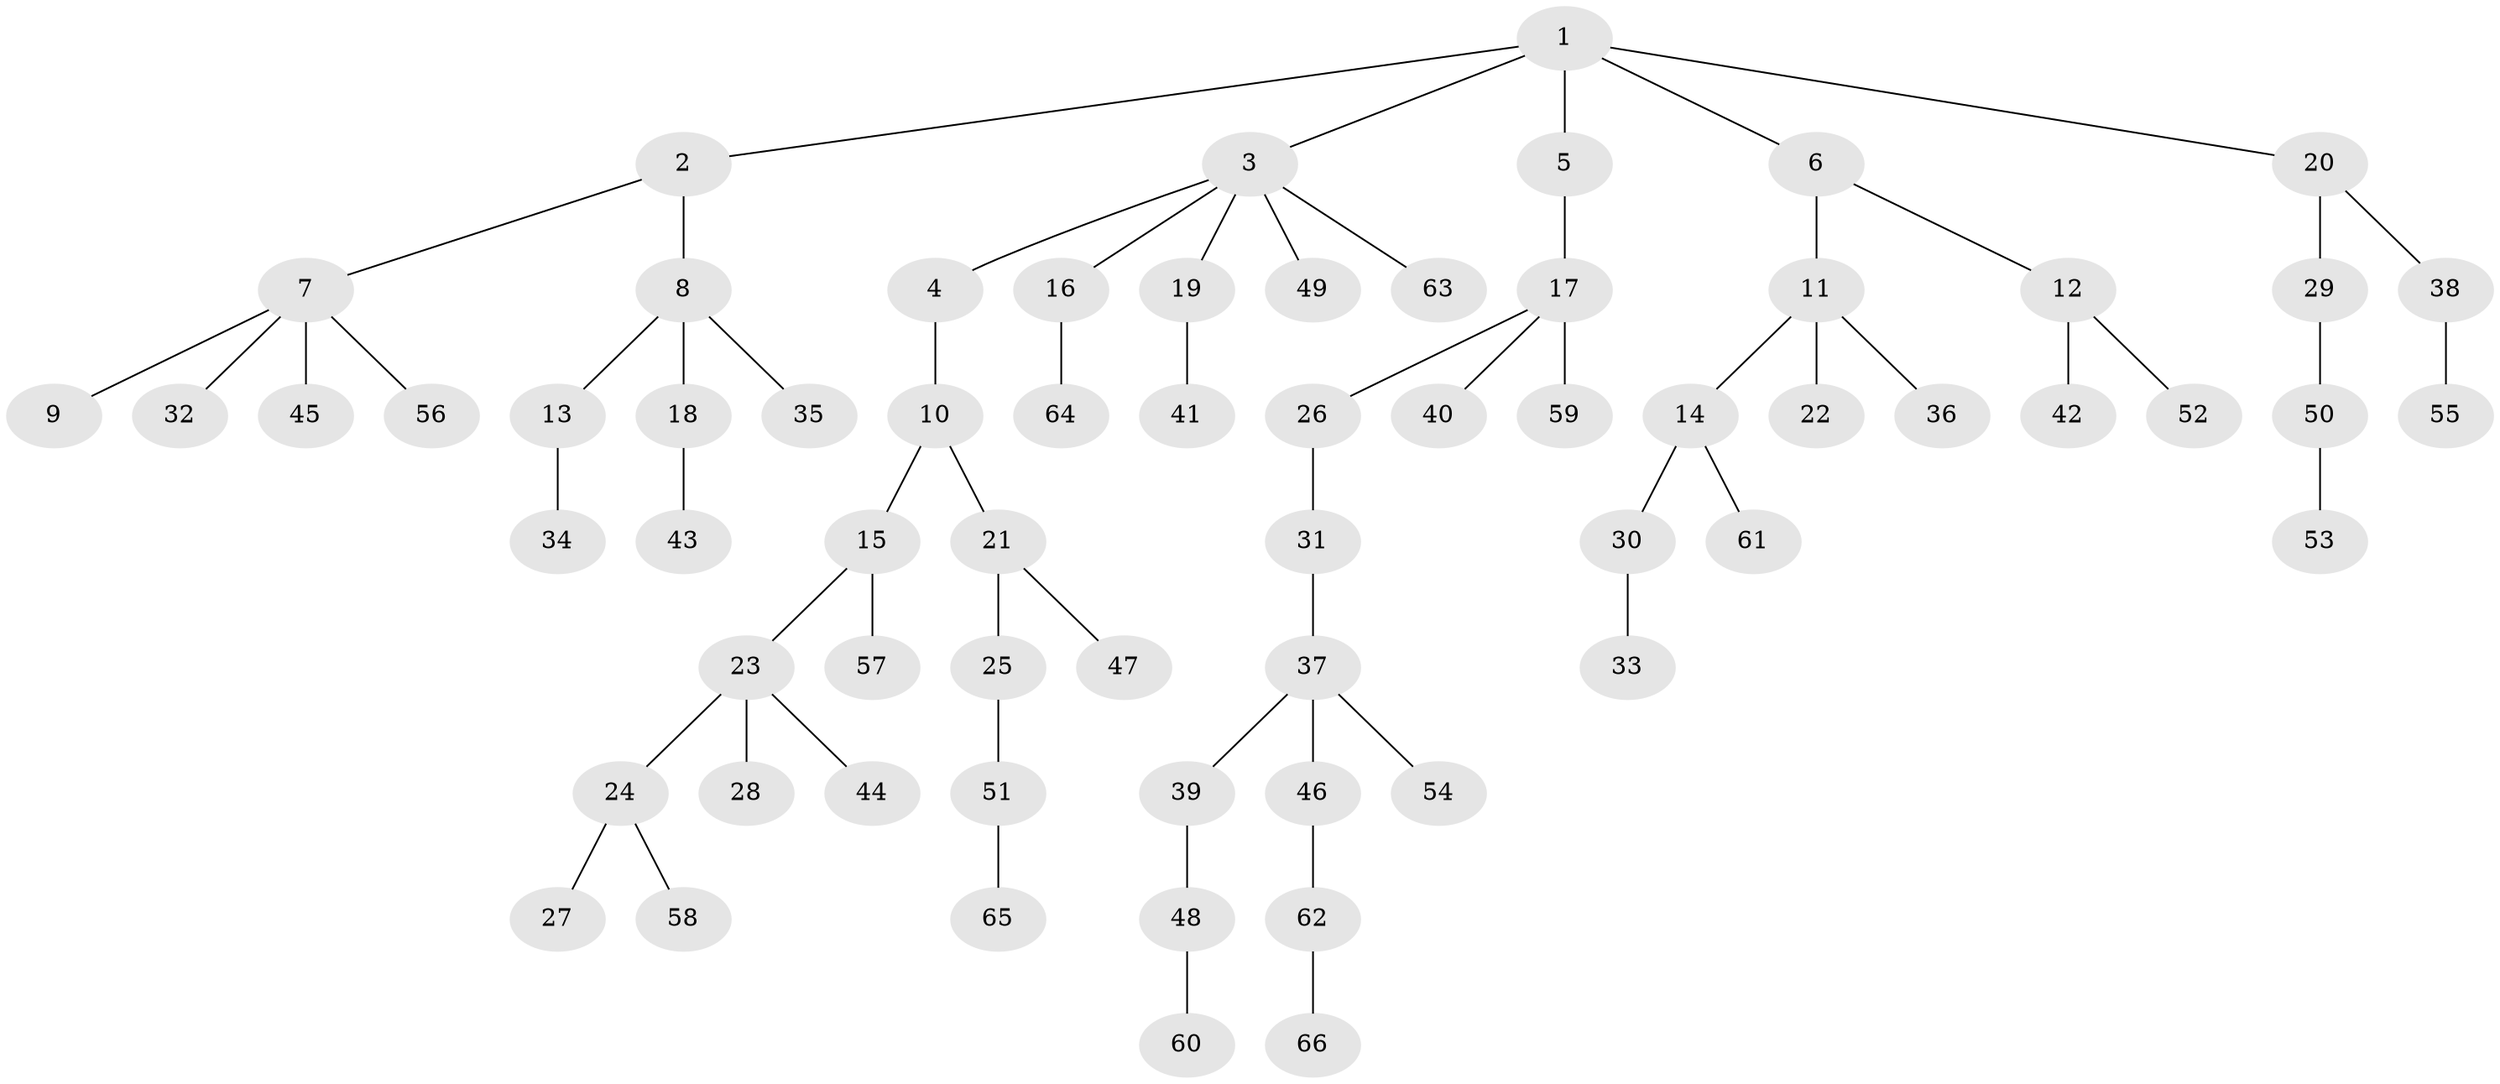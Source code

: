 // Generated by graph-tools (version 1.1) at 2025/26/03/09/25 03:26:24]
// undirected, 66 vertices, 65 edges
graph export_dot {
graph [start="1"]
  node [color=gray90,style=filled];
  1;
  2;
  3;
  4;
  5;
  6;
  7;
  8;
  9;
  10;
  11;
  12;
  13;
  14;
  15;
  16;
  17;
  18;
  19;
  20;
  21;
  22;
  23;
  24;
  25;
  26;
  27;
  28;
  29;
  30;
  31;
  32;
  33;
  34;
  35;
  36;
  37;
  38;
  39;
  40;
  41;
  42;
  43;
  44;
  45;
  46;
  47;
  48;
  49;
  50;
  51;
  52;
  53;
  54;
  55;
  56;
  57;
  58;
  59;
  60;
  61;
  62;
  63;
  64;
  65;
  66;
  1 -- 2;
  1 -- 3;
  1 -- 5;
  1 -- 6;
  1 -- 20;
  2 -- 7;
  2 -- 8;
  3 -- 4;
  3 -- 16;
  3 -- 19;
  3 -- 49;
  3 -- 63;
  4 -- 10;
  5 -- 17;
  6 -- 11;
  6 -- 12;
  7 -- 9;
  7 -- 32;
  7 -- 45;
  7 -- 56;
  8 -- 13;
  8 -- 18;
  8 -- 35;
  10 -- 15;
  10 -- 21;
  11 -- 14;
  11 -- 22;
  11 -- 36;
  12 -- 42;
  12 -- 52;
  13 -- 34;
  14 -- 30;
  14 -- 61;
  15 -- 23;
  15 -- 57;
  16 -- 64;
  17 -- 26;
  17 -- 40;
  17 -- 59;
  18 -- 43;
  19 -- 41;
  20 -- 29;
  20 -- 38;
  21 -- 25;
  21 -- 47;
  23 -- 24;
  23 -- 28;
  23 -- 44;
  24 -- 27;
  24 -- 58;
  25 -- 51;
  26 -- 31;
  29 -- 50;
  30 -- 33;
  31 -- 37;
  37 -- 39;
  37 -- 46;
  37 -- 54;
  38 -- 55;
  39 -- 48;
  46 -- 62;
  48 -- 60;
  50 -- 53;
  51 -- 65;
  62 -- 66;
}
